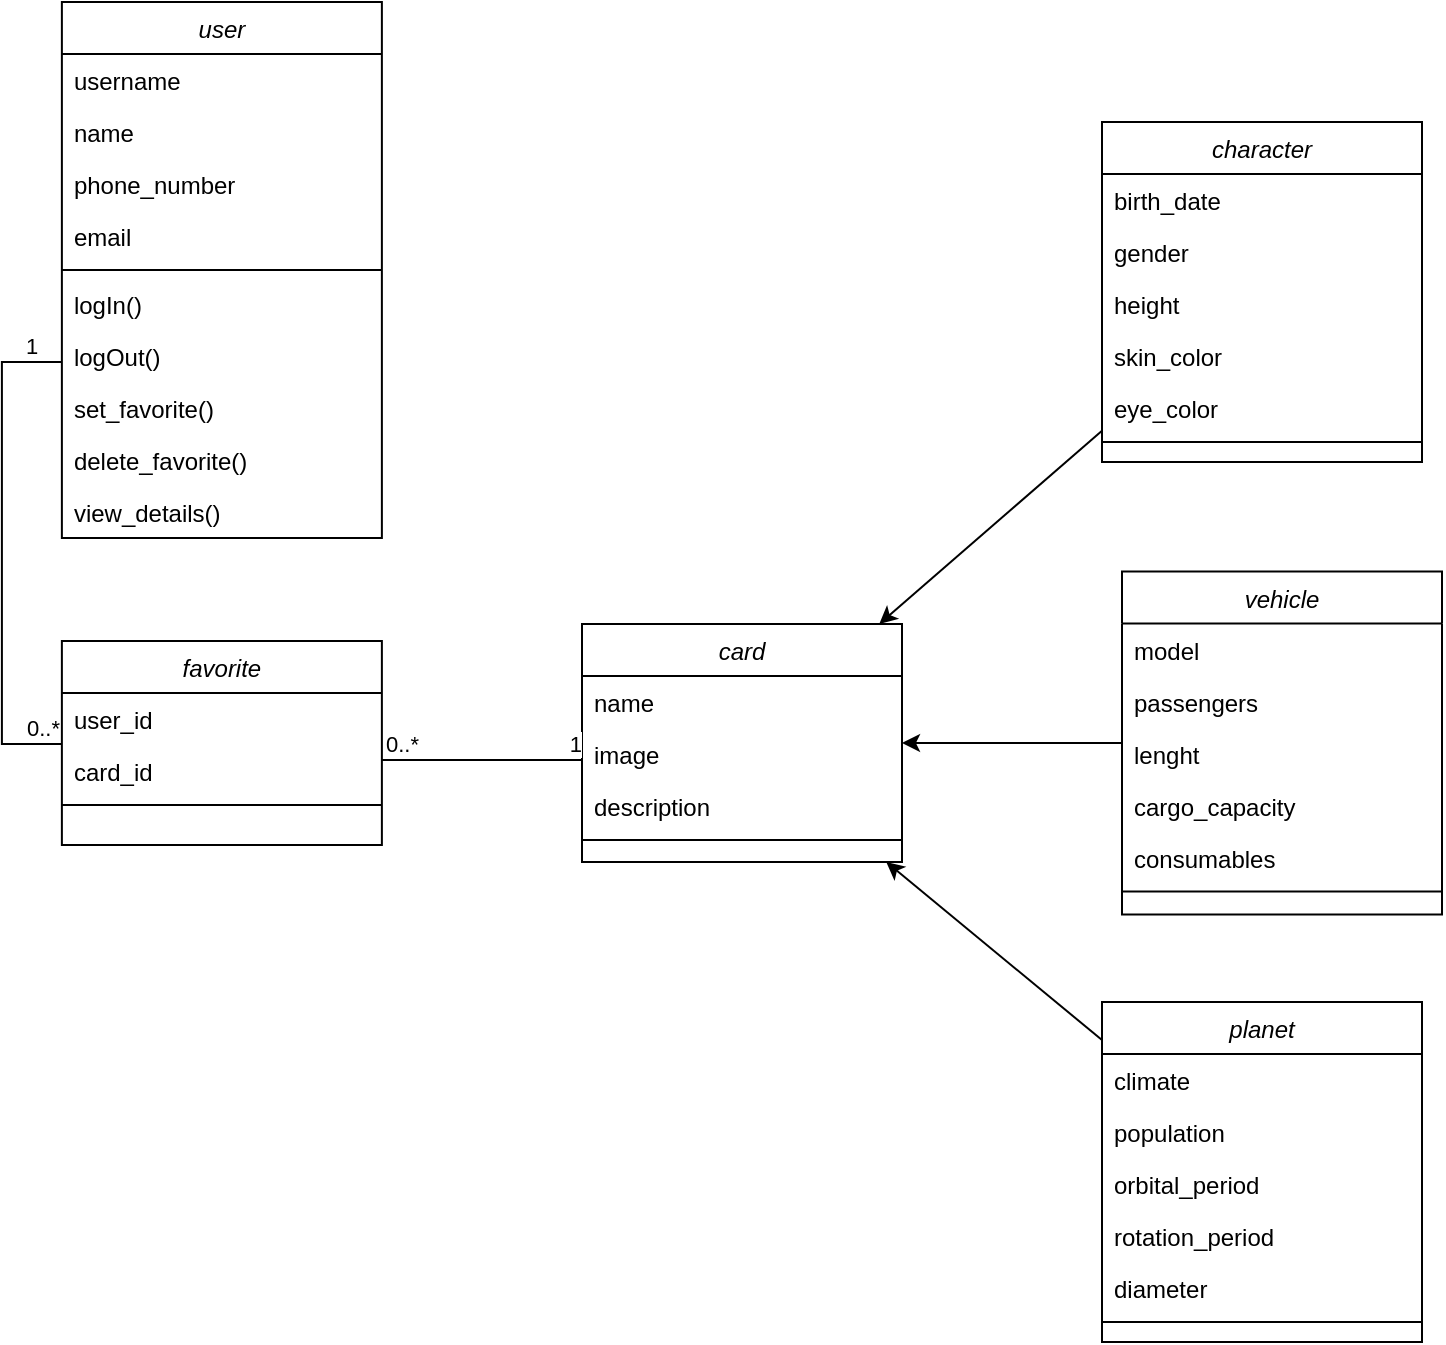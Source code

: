 <mxfile version="17.4.3" type="device"><diagram id="C5RBs43oDa-KdzZeNtuy" name="Page-1"><mxGraphModel dx="868" dy="450" grid="1" gridSize="10" guides="1" tooltips="1" connect="1" arrows="1" fold="1" page="1" pageScale="1" pageWidth="827" pageHeight="1169" math="0" shadow="0"><root><mxCell id="WIyWlLk6GJQsqaUBKTNV-0"/><mxCell id="WIyWlLk6GJQsqaUBKTNV-1" parent="WIyWlLk6GJQsqaUBKTNV-0"/><mxCell id="zkfFHV4jXpPFQw0GAbJ--0" value="user" style="swimlane;fontStyle=2;align=center;verticalAlign=top;childLayout=stackLayout;horizontal=1;startSize=26;horizontalStack=0;resizeParent=1;resizeLast=0;collapsible=1;marginBottom=0;rounded=0;shadow=0;strokeWidth=1;" parent="WIyWlLk6GJQsqaUBKTNV-1" vertex="1"><mxGeometry x="119.94" y="60" width="160" height="268" as="geometry"><mxRectangle x="230" y="140" width="160" height="26" as="alternateBounds"/></mxGeometry></mxCell><mxCell id="JgxJuNoiNGzMV7fMFvXT-2" value="username" style="text;align=left;verticalAlign=top;spacingLeft=4;spacingRight=4;overflow=hidden;rotatable=0;points=[[0,0.5],[1,0.5]];portConstraint=eastwest;" parent="zkfFHV4jXpPFQw0GAbJ--0" vertex="1"><mxGeometry y="26" width="160" height="26" as="geometry"/></mxCell><mxCell id="zkfFHV4jXpPFQw0GAbJ--1" value="name" style="text;align=left;verticalAlign=top;spacingLeft=4;spacingRight=4;overflow=hidden;rotatable=0;points=[[0,0.5],[1,0.5]];portConstraint=eastwest;" parent="zkfFHV4jXpPFQw0GAbJ--0" vertex="1"><mxGeometry y="52" width="160" height="26" as="geometry"/></mxCell><mxCell id="zkfFHV4jXpPFQw0GAbJ--2" value="phone_number" style="text;align=left;verticalAlign=top;spacingLeft=4;spacingRight=4;overflow=hidden;rotatable=0;points=[[0,0.5],[1,0.5]];portConstraint=eastwest;rounded=0;shadow=0;html=0;" parent="zkfFHV4jXpPFQw0GAbJ--0" vertex="1"><mxGeometry y="78" width="160" height="26" as="geometry"/></mxCell><mxCell id="zkfFHV4jXpPFQw0GAbJ--3" value="email" style="text;align=left;verticalAlign=top;spacingLeft=4;spacingRight=4;overflow=hidden;rotatable=0;points=[[0,0.5],[1,0.5]];portConstraint=eastwest;rounded=0;shadow=0;html=0;" parent="zkfFHV4jXpPFQw0GAbJ--0" vertex="1"><mxGeometry y="104" width="160" height="26" as="geometry"/></mxCell><mxCell id="zkfFHV4jXpPFQw0GAbJ--4" value="" style="line;html=1;strokeWidth=1;align=left;verticalAlign=middle;spacingTop=-1;spacingLeft=3;spacingRight=3;rotatable=0;labelPosition=right;points=[];portConstraint=eastwest;" parent="zkfFHV4jXpPFQw0GAbJ--0" vertex="1"><mxGeometry y="130" width="160" height="8" as="geometry"/></mxCell><mxCell id="zkfFHV4jXpPFQw0GAbJ--5" value="logIn()" style="text;align=left;verticalAlign=top;spacingLeft=4;spacingRight=4;overflow=hidden;rotatable=0;points=[[0,0.5],[1,0.5]];portConstraint=eastwest;" parent="zkfFHV4jXpPFQw0GAbJ--0" vertex="1"><mxGeometry y="138" width="160" height="26" as="geometry"/></mxCell><mxCell id="JgxJuNoiNGzMV7fMFvXT-27" value="" style="endArrow=none;html=1;edgeStyle=orthogonalEdgeStyle;rounded=0;" parent="zkfFHV4jXpPFQw0GAbJ--0" target="JgxJuNoiNGzMV7fMFvXT-19" edge="1"><mxGeometry relative="1" as="geometry"><mxPoint y="180" as="sourcePoint"/><mxPoint y="293.07" as="targetPoint"/><Array as="points"><mxPoint x="-30" y="180"/><mxPoint x="-30" y="371"/></Array></mxGeometry></mxCell><mxCell id="JgxJuNoiNGzMV7fMFvXT-28" value="1" style="edgeLabel;resizable=0;html=1;align=left;verticalAlign=bottom;" parent="JgxJuNoiNGzMV7fMFvXT-27" connectable="0" vertex="1"><mxGeometry x="-1" relative="1" as="geometry"><mxPoint x="-20" as="offset"/></mxGeometry></mxCell><mxCell id="JgxJuNoiNGzMV7fMFvXT-29" value="0..*" style="edgeLabel;resizable=0;html=1;align=right;verticalAlign=bottom;" parent="JgxJuNoiNGzMV7fMFvXT-27" connectable="0" vertex="1"><mxGeometry x="1" relative="1" as="geometry"/></mxCell><mxCell id="JgxJuNoiNGzMV7fMFvXT-65" value="logOut()" style="text;align=left;verticalAlign=top;spacingLeft=4;spacingRight=4;overflow=hidden;rotatable=0;points=[[0,0.5],[1,0.5]];portConstraint=eastwest;" parent="zkfFHV4jXpPFQw0GAbJ--0" vertex="1"><mxGeometry y="164" width="160" height="26" as="geometry"/></mxCell><mxCell id="JgxJuNoiNGzMV7fMFvXT-1" value="set_favorite()" style="text;align=left;verticalAlign=top;spacingLeft=4;spacingRight=4;overflow=hidden;rotatable=0;points=[[0,0.5],[1,0.5]];portConstraint=eastwest;" parent="zkfFHV4jXpPFQw0GAbJ--0" vertex="1"><mxGeometry y="190" width="160" height="26" as="geometry"/></mxCell><mxCell id="JgxJuNoiNGzMV7fMFvXT-42" value="delete_favorite()" style="text;align=left;verticalAlign=top;spacingLeft=4;spacingRight=4;overflow=hidden;rotatable=0;points=[[0,0.5],[1,0.5]];portConstraint=eastwest;" parent="zkfFHV4jXpPFQw0GAbJ--0" vertex="1"><mxGeometry y="216" width="160" height="26" as="geometry"/></mxCell><mxCell id="JgxJuNoiNGzMV7fMFvXT-66" value="view_details()" style="text;align=left;verticalAlign=top;spacingLeft=4;spacingRight=4;overflow=hidden;rotatable=0;points=[[0,0.5],[1,0.5]];portConstraint=eastwest;" parent="zkfFHV4jXpPFQw0GAbJ--0" vertex="1"><mxGeometry y="242" width="160" height="26" as="geometry"/></mxCell><mxCell id="JgxJuNoiNGzMV7fMFvXT-62" style="rounded=0;orthogonalLoop=1;jettySize=auto;html=1;" parent="WIyWlLk6GJQsqaUBKTNV-1" source="JgxJuNoiNGzMV7fMFvXT-3" target="JgxJuNoiNGzMV7fMFvXT-52" edge="1"><mxGeometry relative="1" as="geometry"/></mxCell><mxCell id="JgxJuNoiNGzMV7fMFvXT-3" value="character" style="swimlane;fontStyle=2;align=center;verticalAlign=top;childLayout=stackLayout;horizontal=1;startSize=26;horizontalStack=0;resizeParent=1;resizeLast=0;collapsible=1;marginBottom=0;rounded=0;shadow=0;strokeWidth=1;" parent="WIyWlLk6GJQsqaUBKTNV-1" vertex="1"><mxGeometry x="640" y="120" width="160" height="170" as="geometry"><mxRectangle x="230" y="140" width="160" height="26" as="alternateBounds"/></mxGeometry></mxCell><mxCell id="JgxJuNoiNGzMV7fMFvXT-5" value="birth_date" style="text;align=left;verticalAlign=top;spacingLeft=4;spacingRight=4;overflow=hidden;rotatable=0;points=[[0,0.5],[1,0.5]];portConstraint=eastwest;" parent="JgxJuNoiNGzMV7fMFvXT-3" vertex="1"><mxGeometry y="26" width="160" height="26" as="geometry"/></mxCell><mxCell id="JgxJuNoiNGzMV7fMFvXT-6" value="gender" style="text;align=left;verticalAlign=top;spacingLeft=4;spacingRight=4;overflow=hidden;rotatable=0;points=[[0,0.5],[1,0.5]];portConstraint=eastwest;rounded=0;shadow=0;html=0;" parent="JgxJuNoiNGzMV7fMFvXT-3" vertex="1"><mxGeometry y="52" width="160" height="26" as="geometry"/></mxCell><mxCell id="JgxJuNoiNGzMV7fMFvXT-7" value="height" style="text;align=left;verticalAlign=top;spacingLeft=4;spacingRight=4;overflow=hidden;rotatable=0;points=[[0,0.5],[1,0.5]];portConstraint=eastwest;rounded=0;shadow=0;html=0;" parent="JgxJuNoiNGzMV7fMFvXT-3" vertex="1"><mxGeometry y="78" width="160" height="26" as="geometry"/></mxCell><mxCell id="EgKqoddeGFu5IdIDtQBl-0" value="skin_color" style="text;align=left;verticalAlign=top;spacingLeft=4;spacingRight=4;overflow=hidden;rotatable=0;points=[[0,0.5],[1,0.5]];portConstraint=eastwest;rounded=0;shadow=0;html=0;" parent="JgxJuNoiNGzMV7fMFvXT-3" vertex="1"><mxGeometry y="104" width="160" height="26" as="geometry"/></mxCell><mxCell id="EgKqoddeGFu5IdIDtQBl-1" value="eye_color" style="text;align=left;verticalAlign=top;spacingLeft=4;spacingRight=4;overflow=hidden;rotatable=0;points=[[0,0.5],[1,0.5]];portConstraint=eastwest;rounded=0;shadow=0;html=0;" parent="JgxJuNoiNGzMV7fMFvXT-3" vertex="1"><mxGeometry y="130" width="160" height="26" as="geometry"/></mxCell><mxCell id="JgxJuNoiNGzMV7fMFvXT-8" value="" style="line;html=1;strokeWidth=1;align=left;verticalAlign=middle;spacingTop=-1;spacingLeft=3;spacingRight=3;rotatable=0;labelPosition=right;points=[];portConstraint=eastwest;" parent="JgxJuNoiNGzMV7fMFvXT-3" vertex="1"><mxGeometry y="156" width="160" height="8" as="geometry"/></mxCell><mxCell id="JgxJuNoiNGzMV7fMFvXT-63" style="edgeStyle=orthogonalEdgeStyle;rounded=0;orthogonalLoop=1;jettySize=auto;html=1;" parent="WIyWlLk6GJQsqaUBKTNV-1" source="JgxJuNoiNGzMV7fMFvXT-11" target="JgxJuNoiNGzMV7fMFvXT-52" edge="1"><mxGeometry relative="1" as="geometry"/></mxCell><mxCell id="JgxJuNoiNGzMV7fMFvXT-11" value="vehicle" style="swimlane;fontStyle=2;align=center;verticalAlign=top;childLayout=stackLayout;horizontal=1;startSize=26;horizontalStack=0;resizeParent=1;resizeLast=0;collapsible=1;marginBottom=0;rounded=0;shadow=0;strokeWidth=1;" parent="WIyWlLk6GJQsqaUBKTNV-1" vertex="1"><mxGeometry x="650" y="344.75" width="160" height="171.5" as="geometry"><mxRectangle x="230" y="140" width="160" height="26" as="alternateBounds"/></mxGeometry></mxCell><mxCell id="JgxJuNoiNGzMV7fMFvXT-12" value="model" style="text;align=left;verticalAlign=top;spacingLeft=4;spacingRight=4;overflow=hidden;rotatable=0;points=[[0,0.5],[1,0.5]];portConstraint=eastwest;" parent="JgxJuNoiNGzMV7fMFvXT-11" vertex="1"><mxGeometry y="26" width="160" height="26" as="geometry"/></mxCell><mxCell id="JgxJuNoiNGzMV7fMFvXT-13" value="passengers" style="text;align=left;verticalAlign=top;spacingLeft=4;spacingRight=4;overflow=hidden;rotatable=0;points=[[0,0.5],[1,0.5]];portConstraint=eastwest;" parent="JgxJuNoiNGzMV7fMFvXT-11" vertex="1"><mxGeometry y="52" width="160" height="26" as="geometry"/></mxCell><mxCell id="JgxJuNoiNGzMV7fMFvXT-14" value="lenght" style="text;align=left;verticalAlign=top;spacingLeft=4;spacingRight=4;overflow=hidden;rotatable=0;points=[[0,0.5],[1,0.5]];portConstraint=eastwest;rounded=0;shadow=0;html=0;" parent="JgxJuNoiNGzMV7fMFvXT-11" vertex="1"><mxGeometry y="78" width="160" height="26" as="geometry"/></mxCell><mxCell id="EgKqoddeGFu5IdIDtQBl-2" value="cargo_capacity" style="text;align=left;verticalAlign=top;spacingLeft=4;spacingRight=4;overflow=hidden;rotatable=0;points=[[0,0.5],[1,0.5]];portConstraint=eastwest;rounded=0;shadow=0;html=0;" parent="JgxJuNoiNGzMV7fMFvXT-11" vertex="1"><mxGeometry y="104" width="160" height="26" as="geometry"/></mxCell><mxCell id="EgKqoddeGFu5IdIDtQBl-3" value="consumables" style="text;align=left;verticalAlign=top;spacingLeft=4;spacingRight=4;overflow=hidden;rotatable=0;points=[[0,0.5],[1,0.5]];portConstraint=eastwest;rounded=0;shadow=0;html=0;" parent="JgxJuNoiNGzMV7fMFvXT-11" vertex="1"><mxGeometry y="130" width="160" height="26" as="geometry"/></mxCell><mxCell id="JgxJuNoiNGzMV7fMFvXT-16" value="" style="line;html=1;strokeWidth=1;align=left;verticalAlign=middle;spacingTop=-1;spacingLeft=3;spacingRight=3;rotatable=0;labelPosition=right;points=[];portConstraint=eastwest;" parent="JgxJuNoiNGzMV7fMFvXT-11" vertex="1"><mxGeometry y="156" width="160" height="8" as="geometry"/></mxCell><mxCell id="JgxJuNoiNGzMV7fMFvXT-19" value="favorite" style="swimlane;fontStyle=2;align=center;verticalAlign=top;childLayout=stackLayout;horizontal=1;startSize=26;horizontalStack=0;resizeParent=1;resizeLast=0;collapsible=1;marginBottom=0;rounded=0;shadow=0;strokeWidth=1;" parent="WIyWlLk6GJQsqaUBKTNV-1" vertex="1"><mxGeometry x="119.94" y="379.5" width="160" height="102" as="geometry"><mxRectangle x="230" y="140" width="160" height="26" as="alternateBounds"/></mxGeometry></mxCell><mxCell id="JgxJuNoiNGzMV7fMFvXT-20" value="user_id" style="text;align=left;verticalAlign=top;spacingLeft=4;spacingRight=4;overflow=hidden;rotatable=0;points=[[0,0.5],[1,0.5]];portConstraint=eastwest;" parent="JgxJuNoiNGzMV7fMFvXT-19" vertex="1"><mxGeometry y="26" width="160" height="26" as="geometry"/></mxCell><mxCell id="JgxJuNoiNGzMV7fMFvXT-21" value="card_id" style="text;align=left;verticalAlign=top;spacingLeft=4;spacingRight=4;overflow=hidden;rotatable=0;points=[[0,0.5],[1,0.5]];portConstraint=eastwest;" parent="JgxJuNoiNGzMV7fMFvXT-19" vertex="1"><mxGeometry y="52" width="160" height="26" as="geometry"/></mxCell><mxCell id="JgxJuNoiNGzMV7fMFvXT-24" value="" style="line;html=1;strokeWidth=1;align=left;verticalAlign=middle;spacingTop=-1;spacingLeft=3;spacingRight=3;rotatable=0;labelPosition=right;points=[];portConstraint=eastwest;" parent="JgxJuNoiNGzMV7fMFvXT-19" vertex="1"><mxGeometry y="78" width="160" height="8" as="geometry"/></mxCell><mxCell id="JgxJuNoiNGzMV7fMFvXT-64" style="rounded=0;orthogonalLoop=1;jettySize=auto;html=1;" parent="WIyWlLk6GJQsqaUBKTNV-1" source="JgxJuNoiNGzMV7fMFvXT-46" target="JgxJuNoiNGzMV7fMFvXT-52" edge="1"><mxGeometry relative="1" as="geometry"/></mxCell><mxCell id="JgxJuNoiNGzMV7fMFvXT-46" value="planet" style="swimlane;fontStyle=2;align=center;verticalAlign=top;childLayout=stackLayout;horizontal=1;startSize=26;horizontalStack=0;resizeParent=1;resizeLast=0;collapsible=1;marginBottom=0;rounded=0;shadow=0;strokeWidth=1;" parent="WIyWlLk6GJQsqaUBKTNV-1" vertex="1"><mxGeometry x="640" y="560" width="160" height="170" as="geometry"><mxRectangle x="230" y="140" width="160" height="26" as="alternateBounds"/></mxGeometry></mxCell><mxCell id="JgxJuNoiNGzMV7fMFvXT-47" value="climate" style="text;align=left;verticalAlign=top;spacingLeft=4;spacingRight=4;overflow=hidden;rotatable=0;points=[[0,0.5],[1,0.5]];portConstraint=eastwest;" parent="JgxJuNoiNGzMV7fMFvXT-46" vertex="1"><mxGeometry y="26" width="160" height="26" as="geometry"/></mxCell><mxCell id="JgxJuNoiNGzMV7fMFvXT-48" value="population" style="text;align=left;verticalAlign=top;spacingLeft=4;spacingRight=4;overflow=hidden;rotatable=0;points=[[0,0.5],[1,0.5]];portConstraint=eastwest;" parent="JgxJuNoiNGzMV7fMFvXT-46" vertex="1"><mxGeometry y="52" width="160" height="26" as="geometry"/></mxCell><mxCell id="JgxJuNoiNGzMV7fMFvXT-49" value="orbital_period" style="text;align=left;verticalAlign=top;spacingLeft=4;spacingRight=4;overflow=hidden;rotatable=0;points=[[0,0.5],[1,0.5]];portConstraint=eastwest;rounded=0;shadow=0;html=0;" parent="JgxJuNoiNGzMV7fMFvXT-46" vertex="1"><mxGeometry y="78" width="160" height="26" as="geometry"/></mxCell><mxCell id="EgKqoddeGFu5IdIDtQBl-5" value="rotation_period" style="text;align=left;verticalAlign=top;spacingLeft=4;spacingRight=4;overflow=hidden;rotatable=0;points=[[0,0.5],[1,0.5]];portConstraint=eastwest;rounded=0;shadow=0;html=0;" parent="JgxJuNoiNGzMV7fMFvXT-46" vertex="1"><mxGeometry y="104" width="160" height="26" as="geometry"/></mxCell><mxCell id="EgKqoddeGFu5IdIDtQBl-4" value="diameter" style="text;align=left;verticalAlign=top;spacingLeft=4;spacingRight=4;overflow=hidden;rotatable=0;points=[[0,0.5],[1,0.5]];portConstraint=eastwest;rounded=0;shadow=0;html=0;" parent="JgxJuNoiNGzMV7fMFvXT-46" vertex="1"><mxGeometry y="130" width="160" height="26" as="geometry"/></mxCell><mxCell id="JgxJuNoiNGzMV7fMFvXT-50" value="" style="line;html=1;strokeWidth=1;align=left;verticalAlign=middle;spacingTop=-1;spacingLeft=3;spacingRight=3;rotatable=0;labelPosition=right;points=[];portConstraint=eastwest;" parent="JgxJuNoiNGzMV7fMFvXT-46" vertex="1"><mxGeometry y="156" width="160" height="8" as="geometry"/></mxCell><mxCell id="JgxJuNoiNGzMV7fMFvXT-52" value="card" style="swimlane;fontStyle=2;align=center;verticalAlign=top;childLayout=stackLayout;horizontal=1;startSize=26;horizontalStack=0;resizeParent=1;resizeLast=0;collapsible=1;marginBottom=0;rounded=0;shadow=0;strokeWidth=1;" parent="WIyWlLk6GJQsqaUBKTNV-1" vertex="1"><mxGeometry x="380" y="371" width="160" height="119" as="geometry"><mxRectangle x="230" y="140" width="160" height="26" as="alternateBounds"/></mxGeometry></mxCell><mxCell id="JgxJuNoiNGzMV7fMFvXT-53" value="name" style="text;align=left;verticalAlign=top;spacingLeft=4;spacingRight=4;overflow=hidden;rotatable=0;points=[[0,0.5],[1,0.5]];portConstraint=eastwest;" parent="JgxJuNoiNGzMV7fMFvXT-52" vertex="1"><mxGeometry y="26" width="160" height="26" as="geometry"/></mxCell><mxCell id="JgxJuNoiNGzMV7fMFvXT-54" value="image" style="text;align=left;verticalAlign=top;spacingLeft=4;spacingRight=4;overflow=hidden;rotatable=0;points=[[0,0.5],[1,0.5]];portConstraint=eastwest;" parent="JgxJuNoiNGzMV7fMFvXT-52" vertex="1"><mxGeometry y="52" width="160" height="26" as="geometry"/></mxCell><mxCell id="JgxJuNoiNGzMV7fMFvXT-55" value="description" style="text;align=left;verticalAlign=top;spacingLeft=4;spacingRight=4;overflow=hidden;rotatable=0;points=[[0,0.5],[1,0.5]];portConstraint=eastwest;rounded=0;shadow=0;html=0;" parent="JgxJuNoiNGzMV7fMFvXT-52" vertex="1"><mxGeometry y="78" width="160" height="26" as="geometry"/></mxCell><mxCell id="JgxJuNoiNGzMV7fMFvXT-57" value="" style="line;html=1;strokeWidth=1;align=left;verticalAlign=middle;spacingTop=-1;spacingLeft=3;spacingRight=3;rotatable=0;labelPosition=right;points=[];portConstraint=eastwest;" parent="JgxJuNoiNGzMV7fMFvXT-52" vertex="1"><mxGeometry y="104" width="160" height="8" as="geometry"/></mxCell><mxCell id="JgxJuNoiNGzMV7fMFvXT-59" value="" style="endArrow=none;html=1;edgeStyle=orthogonalEdgeStyle;rounded=0;" parent="WIyWlLk6GJQsqaUBKTNV-1" source="JgxJuNoiNGzMV7fMFvXT-19" edge="1"><mxGeometry relative="1" as="geometry"><mxPoint x="240" y="560" as="sourcePoint"/><mxPoint x="380" y="439" as="targetPoint"/><Array as="points"><mxPoint x="380" y="439"/></Array></mxGeometry></mxCell><mxCell id="JgxJuNoiNGzMV7fMFvXT-60" value="0..*" style="edgeLabel;resizable=0;html=1;align=left;verticalAlign=bottom;" parent="JgxJuNoiNGzMV7fMFvXT-59" connectable="0" vertex="1"><mxGeometry x="-1" relative="1" as="geometry"/></mxCell><mxCell id="JgxJuNoiNGzMV7fMFvXT-61" value="1" style="edgeLabel;resizable=0;html=1;align=right;verticalAlign=bottom;" parent="JgxJuNoiNGzMV7fMFvXT-59" connectable="0" vertex="1"><mxGeometry x="1" relative="1" as="geometry"/></mxCell></root></mxGraphModel></diagram></mxfile>